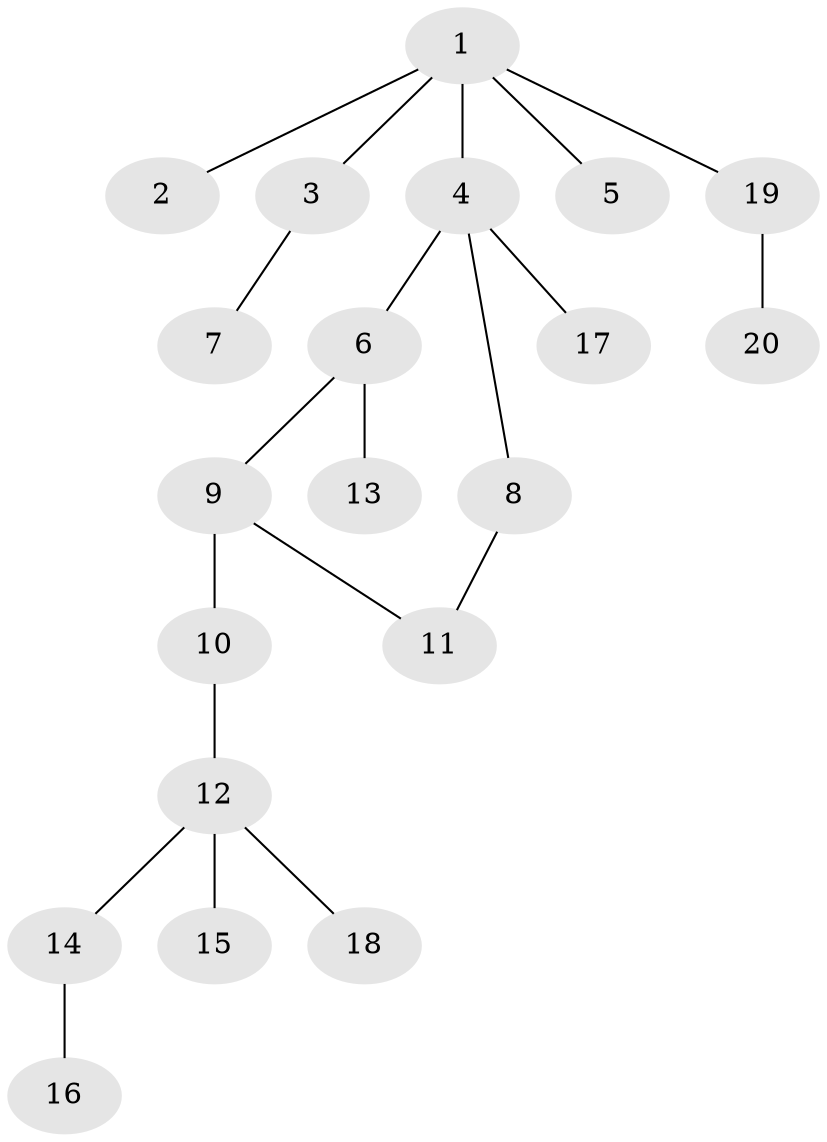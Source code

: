 // Generated by graph-tools (version 1.1) at 2025/46/02/15/25 05:46:28]
// undirected, 20 vertices, 20 edges
graph export_dot {
graph [start="1"]
  node [color=gray90,style=filled];
  1;
  2;
  3;
  4;
  5;
  6;
  7;
  8;
  9;
  10;
  11;
  12;
  13;
  14;
  15;
  16;
  17;
  18;
  19;
  20;
  1 -- 2;
  1 -- 3;
  1 -- 4;
  1 -- 5;
  1 -- 19;
  3 -- 7;
  4 -- 6;
  4 -- 8;
  4 -- 17;
  6 -- 9;
  6 -- 13;
  8 -- 11;
  9 -- 10;
  9 -- 11;
  10 -- 12;
  12 -- 14;
  12 -- 15;
  12 -- 18;
  14 -- 16;
  19 -- 20;
}
